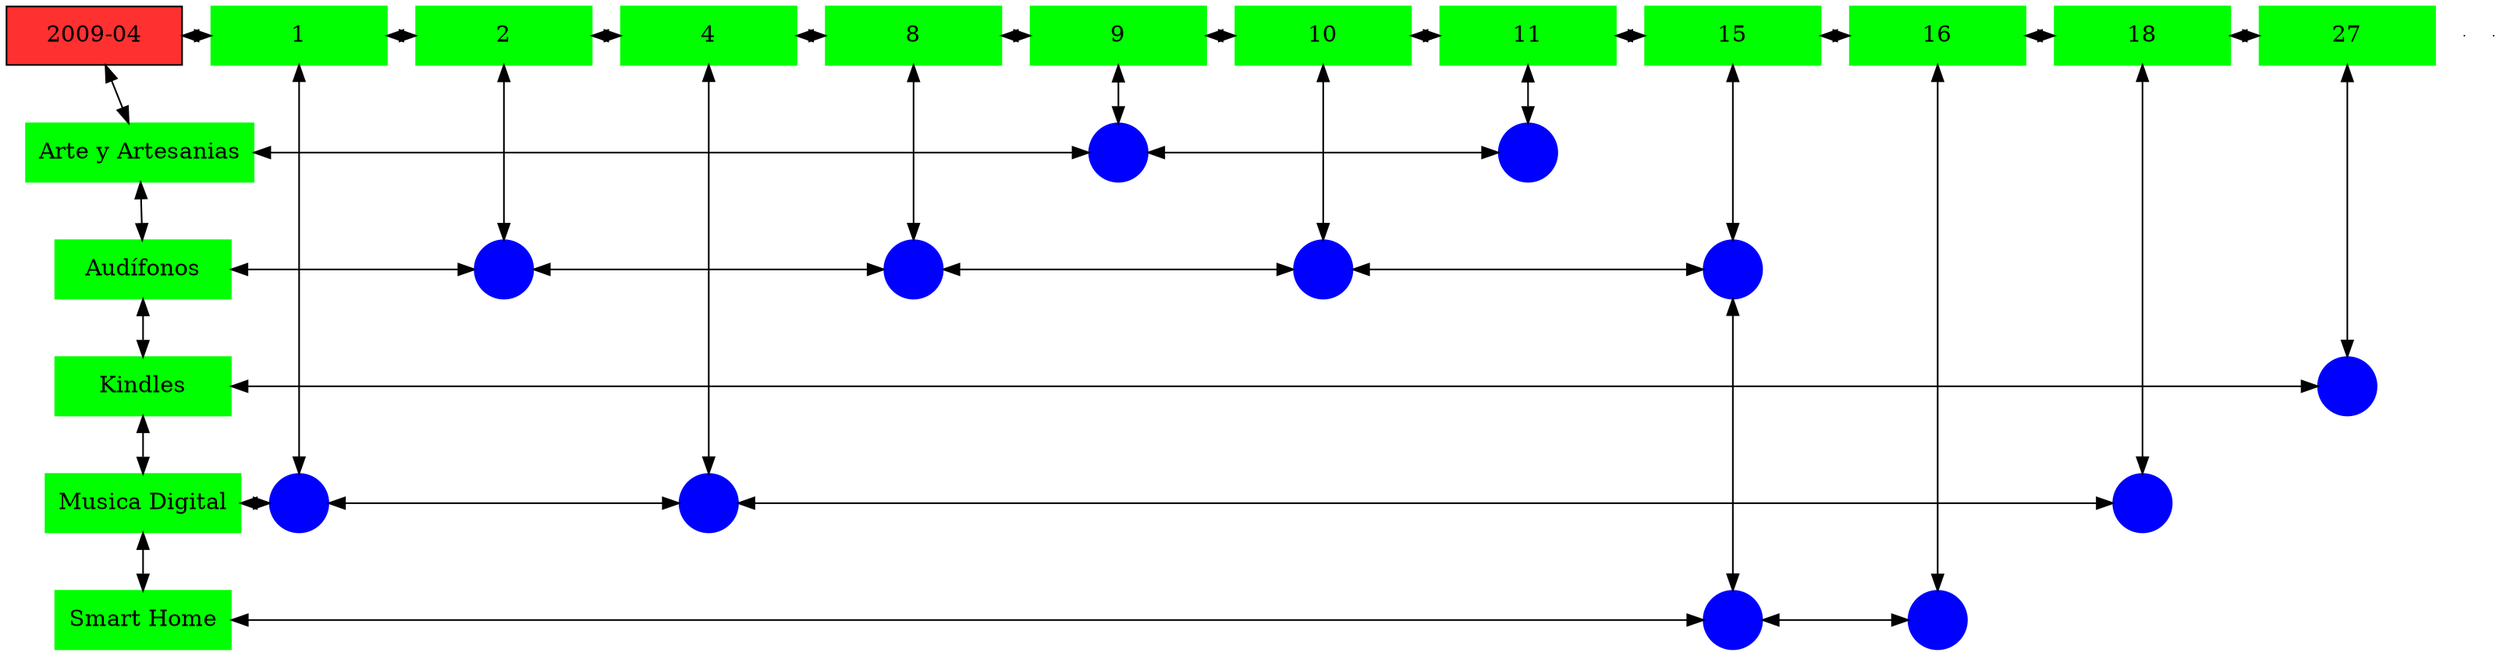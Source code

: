 digraph G{
node[shape="box"];
nodeMt[ label = "2009-04", width = 1.5, style = filled, fillcolor = firebrick1, group = 1 ];
e0[ shape = point, width = 0 ];
e1[ shape = point, width = 0 ];
node0xc0021fc8c0[label="1",color=green,style =filled,width = 1.5 group=1];
nodeMt->node0xc0021fc8c0[dir="both"];
{rank=same;nodeMt;node0xc0021fc8c0;}
node0xc001fcf220[label="2",color=green,style =filled,width = 1.5 group=2];
node0xc0021fc8c0->node0xc001fcf220[dir="both"];
{rank=same;node0xc0021fc8c0;node0xc001fcf220;}
node0xc001f875e0[label="4",color=green,style =filled,width = 1.5 group=4];
node0xc001fcf220->node0xc001f875e0[dir="both"];
{rank=same;node0xc001fcf220;node0xc001f875e0;}
node0xc0021486e0[label="8",color=green,style =filled,width = 1.5 group=8];
node0xc001f875e0->node0xc0021486e0[dir="both"];
{rank=same;node0xc001f875e0;node0xc0021486e0;}
node0xc002149f40[label="9",color=green,style =filled,width = 1.5 group=9];
node0xc0021486e0->node0xc002149f40[dir="both"];
{rank=same;node0xc0021486e0;node0xc002149f40;}
node0xc00209fef0[label="10",color=green,style =filled,width = 1.5 group=10];
node0xc002149f40->node0xc00209fef0[dir="both"];
{rank=same;node0xc002149f40;node0xc00209fef0;}
node0xc002125b30[label="11",color=green,style =filled,width = 1.5 group=11];
node0xc00209fef0->node0xc002125b30[dir="both"];
{rank=same;node0xc00209fef0;node0xc002125b30;}
node0xc00209e1e0[label="15",color=green,style =filled,width = 1.5 group=15];
node0xc002125b30->node0xc00209e1e0[dir="both"];
{rank=same;node0xc002125b30;node0xc00209e1e0;}
node0xc00218f680[label="16",color=green,style =filled,width = 1.5 group=16];
node0xc00209e1e0->node0xc00218f680[dir="both"];
{rank=same;node0xc00209e1e0;node0xc00218f680;}
node0xc0022389b0[label="18",color=green,style =filled,width = 1.5 group=18];
node0xc00218f680->node0xc0022389b0[dir="both"];
{rank=same;node0xc00218f680;node0xc0022389b0;}
node0xc0021caa00[label="27",color=green,style =filled,width = 1.5 group=27];
node0xc0022389b0->node0xc0021caa00[dir="both"];
{rank=same;node0xc0022389b0;node0xc0021caa00;}
node0xc002125ae0[label="Arte y Artesanias",color=green,style =filled width = 1.5 group=1];
node0xc002156600[label="",color=blue,style =filled, width = 0.5 group=9 shape=circle];
node0xc002125ae0->node0xc002156600[dir="both"];
{rank=same;node0xc002125ae0;node0xc002156600;}
node0xc00212b000[label="",color=blue,style =filled, width = 0.5 group=11 shape=circle];
node0xc002156600->node0xc00212b000[dir="both"];
{rank=same;node0xc00212b000;node0xc002156600;}
node0xc001fcf1d0[label="Audífonos",color=green,style =filled width = 1.5 group=1];
node0xc001fc7700[label="",color=blue,style =filled, width = 0.5 group=2 shape=circle];
node0xc001fcf1d0->node0xc001fc7700[dir="both"];
{rank=same;node0xc001fcf1d0;node0xc001fc7700;}
node0xc00213f180[label="",color=blue,style =filled, width = 0.5 group=8 shape=circle];
node0xc001fc7700->node0xc00213f180[dir="both"];
{rank=same;node0xc00213f180;node0xc001fc7700;}
node0xc0020a6d00[label="",color=blue,style =filled, width = 0.5 group=10 shape=circle];
node0xc00213f180->node0xc0020a6d00[dir="both"];
{rank=same;node0xc0020a6d00;node0xc00213f180;}
node0xc00213f780[label="",color=blue,style =filled, width = 0.5 group=15 shape=circle];
node0xc0020a6d00->node0xc00213f780[dir="both"];
{rank=same;node0xc00213f780;node0xc0020a6d00;}
node0xc0021ca9b0[label="Kindles",color=green,style =filled width = 1.5 group=1];
node0xc0021c3280[label="",color=blue,style =filled, width = 0.5 group=27 shape=circle];
node0xc0021ca9b0->node0xc0021c3280[dir="both"];
{rank=same;node0xc0021ca9b0;node0xc0021c3280;}
node0xc001f87590[label="Musica Digital",color=green,style =filled width = 1.5 group=1];
node0xc002202300[label="",color=blue,style =filled, width = 0.5 group=1 shape=circle];
node0xc001f87590->node0xc002202300[dir="both"];
{rank=same;node0xc001f87590;node0xc002202300;}
node0xc001f88d00[label="",color=blue,style =filled, width = 0.5 group=4 shape=circle];
node0xc002202300->node0xc001f88d00[dir="both"];
{rank=same;node0xc001f88d00;node0xc002202300;}
node0xc002233700[label="",color=blue,style =filled, width = 0.5 group=18 shape=circle];
node0xc001f88d00->node0xc002233700[dir="both"];
{rank=same;node0xc002233700;node0xc001f88d00;}
node0xc00209e190[label="Smart Home",color=green,style =filled width = 1.5 group=1];
node0xc00208d780[label="",color=blue,style =filled, width = 0.5 group=15 shape=circle];
node0xc00209e190->node0xc00208d780[dir="both"];
{rank=same;node0xc00209e190;node0xc00208d780;}
node0xc002198880[label="",color=blue,style =filled, width = 0.5 group=16 shape=circle];
node0xc00208d780->node0xc002198880[dir="both"];
{rank=same;node0xc002198880;node0xc00208d780;}
node0xc0021fc8c0->node0xc002202300[dir="both"];
node0xc001fcf220->node0xc001fc7700[dir="both"];
node0xc001f875e0->node0xc001f88d00[dir="both"];
node0xc0021486e0->node0xc00213f180[dir="both"];
node0xc002149f40->node0xc002156600[dir="both"];
node0xc00209fef0->node0xc0020a6d00[dir="both"];
node0xc002125b30->node0xc00212b000[dir="both"];
node0xc00209e1e0->node0xc00213f780[dir="both"];
node0xc00213f780->node0xc00208d780[dir="both"];
node0xc00218f680->node0xc002198880[dir="both"];
node0xc0022389b0->node0xc002233700[dir="both"];
node0xc0021caa00->node0xc0021c3280[dir="both"];
nodeMt->node0xc002125ae0[dir="both"];
node0xc002125ae0->node0xc001fcf1d0[dir="both"];
node0xc001fcf1d0->node0xc0021ca9b0[dir="both"];
node0xc0021ca9b0->node0xc001f87590[dir="both"];
node0xc001f87590->node0xc00209e190[dir="both"];
}
